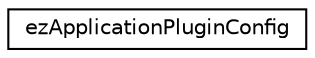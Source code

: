 digraph "Graphical Class Hierarchy"
{
 // LATEX_PDF_SIZE
  edge [fontname="Helvetica",fontsize="10",labelfontname="Helvetica",labelfontsize="10"];
  node [fontname="Helvetica",fontsize="10",shape=record];
  rankdir="LR";
  Node0 [label="ezApplicationPluginConfig",height=0.2,width=0.4,color="black", fillcolor="white", style="filled",URL="$d2/dd8/classez_application_plugin_config.htm",tooltip=" "];
}
